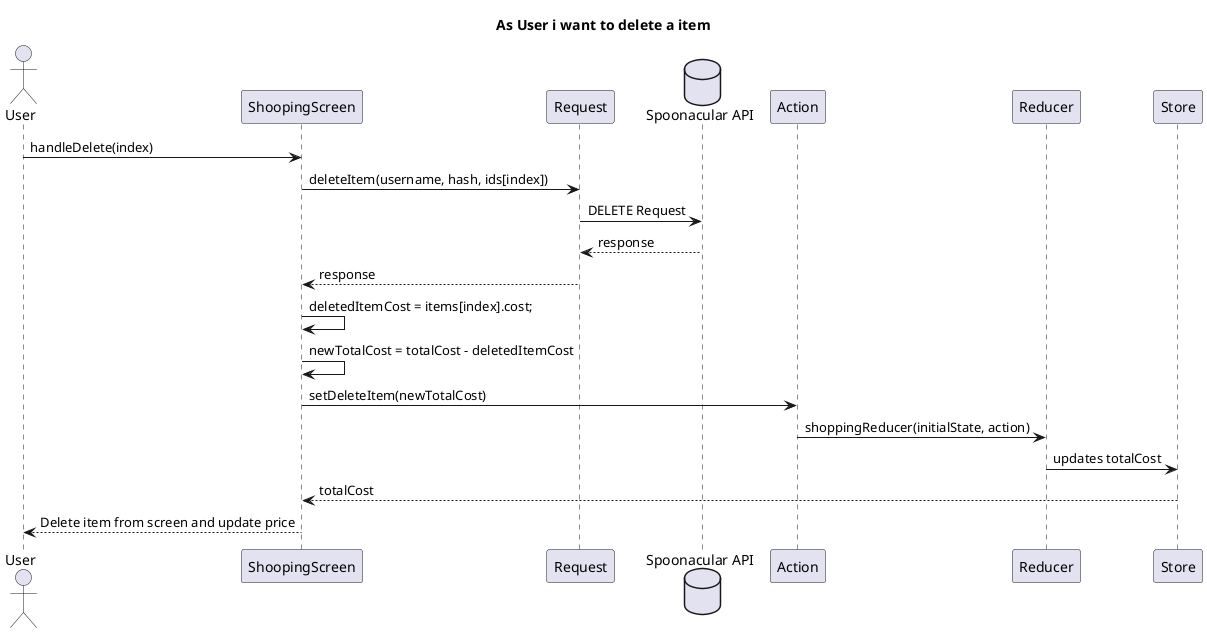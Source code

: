 @startuml
title As User i want to delete a item
actor User as User

actor User as User
participant "ShoopingScreen" as Screen
participant "Request" as Request
database "Spoonacular API" as Server
participant "Action" as AR
participant "Reducer" as RD
participant "Store" as Store

User->Screen:handleDelete(index)
Screen->Request:deleteItem(username, hash, ids[index])
Request->Server:DELETE Request
Server-->Request:response
Request-->Screen:response
Screen->Screen:deletedItemCost = items[index].cost;
Screen->Screen:newTotalCost = totalCost - deletedItemCost

Screen->AR:setDeleteItem(newTotalCost)
AR->RD:shoppingReducer(initialState, action)
RD->Store: updates totalCost
Store-->Screen:totalCost
Screen-->User:Delete item from screen and update price

@enduml
